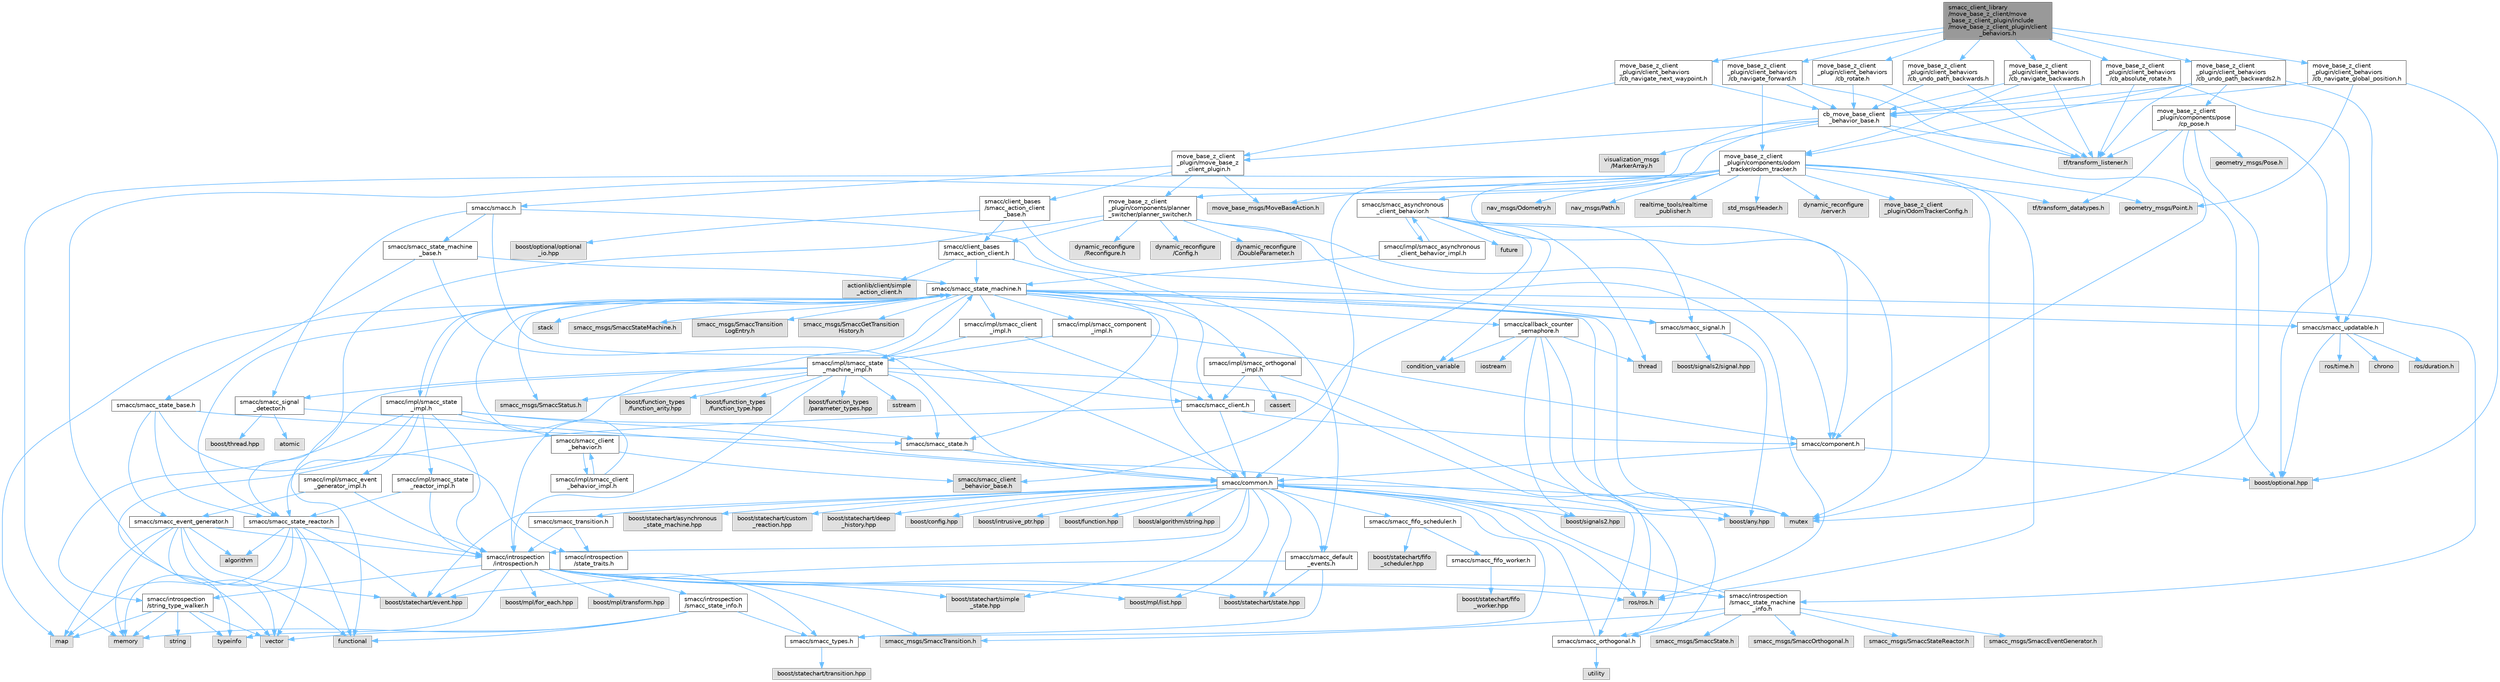 digraph "smacc_client_library/move_base_z_client/move_base_z_client_plugin/include/move_base_z_client_plugin/client_behaviors.h"
{
 // LATEX_PDF_SIZE
  bgcolor="transparent";
  edge [fontname=Helvetica,fontsize=10,labelfontname=Helvetica,labelfontsize=10];
  node [fontname=Helvetica,fontsize=10,shape=box,height=0.2,width=0.4];
  Node1 [label="smacc_client_library\l/move_base_z_client/move\l_base_z_client_plugin/include\l/move_base_z_client_plugin/client\l_behaviors.h",height=0.2,width=0.4,color="gray40", fillcolor="grey60", style="filled", fontcolor="black",tooltip=" "];
  Node1 -> Node2 [color="steelblue1",style="solid"];
  Node2 [label="move_base_z_client\l_plugin/client_behaviors\l/cb_rotate.h",height=0.2,width=0.4,color="grey40", fillcolor="white", style="filled",URL="$cb__rotate_8h.html",tooltip=" "];
  Node2 -> Node3 [color="steelblue1",style="solid"];
  Node3 [label="cb_move_base_client\l_behavior_base.h",height=0.2,width=0.4,color="grey40", fillcolor="white", style="filled",URL="$cb__move__base__client__behavior__base_8h.html",tooltip=" "];
  Node3 -> Node4 [color="steelblue1",style="solid"];
  Node4 [label="move_base_z_client\l_plugin/components/planner\l_switcher/planner_switcher.h",height=0.2,width=0.4,color="grey40", fillcolor="white", style="filled",URL="$planner__switcher_8h.html",tooltip=" "];
  Node4 -> Node5 [color="steelblue1",style="solid"];
  Node5 [label="smacc/client_bases\l/smacc_action_client.h",height=0.2,width=0.4,color="grey40", fillcolor="white", style="filled",URL="$smacc__action__client_8h.html",tooltip=" "];
  Node5 -> Node6 [color="steelblue1",style="solid"];
  Node6 [label="smacc/smacc_client.h",height=0.2,width=0.4,color="grey40", fillcolor="white", style="filled",URL="$smacc__client_8h.html",tooltip=" "];
  Node6 -> Node7 [color="steelblue1",style="solid"];
  Node7 [label="smacc/common.h",height=0.2,width=0.4,color="grey40", fillcolor="white", style="filled",URL="$common_8h.html",tooltip=" "];
  Node7 -> Node8 [color="steelblue1",style="solid"];
  Node8 [label="boost/statechart/state.hpp",height=0.2,width=0.4,color="grey60", fillcolor="#E0E0E0", style="filled",tooltip=" "];
  Node7 -> Node9 [color="steelblue1",style="solid"];
  Node9 [label="boost/statechart/simple\l_state.hpp",height=0.2,width=0.4,color="grey60", fillcolor="#E0E0E0", style="filled",tooltip=" "];
  Node7 -> Node10 [color="steelblue1",style="solid"];
  Node10 [label="boost/statechart/event.hpp",height=0.2,width=0.4,color="grey60", fillcolor="#E0E0E0", style="filled",tooltip=" "];
  Node7 -> Node11 [color="steelblue1",style="solid"];
  Node11 [label="boost/statechart/asynchronous\l_state_machine.hpp",height=0.2,width=0.4,color="grey60", fillcolor="#E0E0E0", style="filled",tooltip=" "];
  Node7 -> Node12 [color="steelblue1",style="solid"];
  Node12 [label="boost/statechart/custom\l_reaction.hpp",height=0.2,width=0.4,color="grey60", fillcolor="#E0E0E0", style="filled",tooltip=" "];
  Node7 -> Node13 [color="steelblue1",style="solid"];
  Node13 [label="boost/statechart/deep\l_history.hpp",height=0.2,width=0.4,color="grey60", fillcolor="#E0E0E0", style="filled",tooltip=" "];
  Node7 -> Node14 [color="steelblue1",style="solid"];
  Node14 [label="boost/config.hpp",height=0.2,width=0.4,color="grey60", fillcolor="#E0E0E0", style="filled",tooltip=" "];
  Node7 -> Node15 [color="steelblue1",style="solid"];
  Node15 [label="boost/intrusive_ptr.hpp",height=0.2,width=0.4,color="grey60", fillcolor="#E0E0E0", style="filled",tooltip=" "];
  Node7 -> Node16 [color="steelblue1",style="solid"];
  Node16 [label="boost/function.hpp",height=0.2,width=0.4,color="grey60", fillcolor="#E0E0E0", style="filled",tooltip=" "];
  Node7 -> Node17 [color="steelblue1",style="solid"];
  Node17 [label="boost/signals2.hpp",height=0.2,width=0.4,color="grey60", fillcolor="#E0E0E0", style="filled",tooltip=" "];
  Node7 -> Node18 [color="steelblue1",style="solid"];
  Node18 [label="boost/mpl/list.hpp",height=0.2,width=0.4,color="grey60", fillcolor="#E0E0E0", style="filled",tooltip=" "];
  Node7 -> Node19 [color="steelblue1",style="solid"];
  Node19 [label="boost/any.hpp",height=0.2,width=0.4,color="grey60", fillcolor="#E0E0E0", style="filled",tooltip=" "];
  Node7 -> Node20 [color="steelblue1",style="solid"];
  Node20 [label="boost/algorithm/string.hpp",height=0.2,width=0.4,color="grey60", fillcolor="#E0E0E0", style="filled",tooltip=" "];
  Node7 -> Node21 [color="steelblue1",style="solid"];
  Node21 [label="mutex",height=0.2,width=0.4,color="grey60", fillcolor="#E0E0E0", style="filled",tooltip=" "];
  Node7 -> Node22 [color="steelblue1",style="solid"];
  Node22 [label="ros/ros.h",height=0.2,width=0.4,color="grey60", fillcolor="#E0E0E0", style="filled",tooltip=" "];
  Node7 -> Node23 [color="steelblue1",style="solid"];
  Node23 [label="smacc/smacc_fifo_scheduler.h",height=0.2,width=0.4,color="grey40", fillcolor="white", style="filled",URL="$smacc__fifo__scheduler_8h.html",tooltip=" "];
  Node23 -> Node24 [color="steelblue1",style="solid"];
  Node24 [label="boost/statechart/fifo\l_scheduler.hpp",height=0.2,width=0.4,color="grey60", fillcolor="#E0E0E0", style="filled",tooltip=" "];
  Node23 -> Node25 [color="steelblue1",style="solid"];
  Node25 [label="smacc/smacc_fifo_worker.h",height=0.2,width=0.4,color="grey40", fillcolor="white", style="filled",URL="$smacc__fifo__worker_8h.html",tooltip=" "];
  Node25 -> Node26 [color="steelblue1",style="solid"];
  Node26 [label="boost/statechart/fifo\l_worker.hpp",height=0.2,width=0.4,color="grey60", fillcolor="#E0E0E0", style="filled",tooltip=" "];
  Node7 -> Node27 [color="steelblue1",style="solid"];
  Node27 [label="smacc/smacc_types.h",height=0.2,width=0.4,color="grey40", fillcolor="white", style="filled",URL="$smacc__types_8h.html",tooltip=" "];
  Node27 -> Node28 [color="steelblue1",style="solid"];
  Node28 [label="boost/statechart/transition.hpp",height=0.2,width=0.4,color="grey60", fillcolor="#E0E0E0", style="filled",tooltip=" "];
  Node7 -> Node29 [color="steelblue1",style="solid"];
  Node29 [label="smacc/introspection\l/introspection.h",height=0.2,width=0.4,color="grey40", fillcolor="white", style="filled",URL="$introspection_8h.html",tooltip=" "];
  Node29 -> Node8 [color="steelblue1",style="solid"];
  Node29 -> Node9 [color="steelblue1",style="solid"];
  Node29 -> Node10 [color="steelblue1",style="solid"];
  Node29 -> Node22 [color="steelblue1",style="solid"];
  Node29 -> Node30 [color="steelblue1",style="solid"];
  Node30 [label="typeinfo",height=0.2,width=0.4,color="grey60", fillcolor="#E0E0E0", style="filled",tooltip=" "];
  Node29 -> Node18 [color="steelblue1",style="solid"];
  Node29 -> Node31 [color="steelblue1",style="solid"];
  Node31 [label="boost/mpl/for_each.hpp",height=0.2,width=0.4,color="grey60", fillcolor="#E0E0E0", style="filled",tooltip=" "];
  Node29 -> Node32 [color="steelblue1",style="solid"];
  Node32 [label="boost/mpl/transform.hpp",height=0.2,width=0.4,color="grey60", fillcolor="#E0E0E0", style="filled",tooltip=" "];
  Node29 -> Node27 [color="steelblue1",style="solid"];
  Node29 -> Node33 [color="steelblue1",style="solid"];
  Node33 [label="smacc/introspection\l/string_type_walker.h",height=0.2,width=0.4,color="grey40", fillcolor="white", style="filled",URL="$string__type__walker_8h.html",tooltip=" "];
  Node33 -> Node34 [color="steelblue1",style="solid"];
  Node34 [label="string",height=0.2,width=0.4,color="grey60", fillcolor="#E0E0E0", style="filled",tooltip=" "];
  Node33 -> Node35 [color="steelblue1",style="solid"];
  Node35 [label="memory",height=0.2,width=0.4,color="grey60", fillcolor="#E0E0E0", style="filled",tooltip=" "];
  Node33 -> Node36 [color="steelblue1",style="solid"];
  Node36 [label="vector",height=0.2,width=0.4,color="grey60", fillcolor="#E0E0E0", style="filled",tooltip=" "];
  Node33 -> Node30 [color="steelblue1",style="solid"];
  Node33 -> Node37 [color="steelblue1",style="solid"];
  Node37 [label="map",height=0.2,width=0.4,color="grey60", fillcolor="#E0E0E0", style="filled",tooltip=" "];
  Node29 -> Node38 [color="steelblue1",style="solid"];
  Node38 [label="smacc/introspection\l/smacc_state_info.h",height=0.2,width=0.4,color="grey40", fillcolor="white", style="filled",URL="$smacc__state__info_8h.html",tooltip=" "];
  Node38 -> Node35 [color="steelblue1",style="solid"];
  Node38 -> Node39 [color="steelblue1",style="solid"];
  Node39 [label="functional",height=0.2,width=0.4,color="grey60", fillcolor="#E0E0E0", style="filled",tooltip=" "];
  Node38 -> Node36 [color="steelblue1",style="solid"];
  Node38 -> Node27 [color="steelblue1",style="solid"];
  Node29 -> Node40 [color="steelblue1",style="solid"];
  Node40 [label="smacc_msgs/SmaccTransition.h",height=0.2,width=0.4,color="grey60", fillcolor="#E0E0E0", style="filled",tooltip=" "];
  Node29 -> Node41 [color="steelblue1",style="solid"];
  Node41 [label="smacc/introspection\l/smacc_state_machine\l_info.h",height=0.2,width=0.4,color="grey40", fillcolor="white", style="filled",URL="$smacc__state__machine__info_8h.html",tooltip=" "];
  Node41 -> Node7 [color="steelblue1",style="solid"];
  Node41 -> Node42 [color="steelblue1",style="solid"];
  Node42 [label="smacc/smacc_orthogonal.h",height=0.2,width=0.4,color="grey40", fillcolor="white", style="filled",URL="$smacc__orthogonal_8h.html",tooltip=" "];
  Node42 -> Node7 [color="steelblue1",style="solid"];
  Node42 -> Node43 [color="steelblue1",style="solid"];
  Node43 [label="utility",height=0.2,width=0.4,color="grey60", fillcolor="#E0E0E0", style="filled",tooltip=" "];
  Node41 -> Node44 [color="steelblue1",style="solid"];
  Node44 [label="smacc_msgs/SmaccState.h",height=0.2,width=0.4,color="grey60", fillcolor="#E0E0E0", style="filled",tooltip=" "];
  Node41 -> Node40 [color="steelblue1",style="solid"];
  Node41 -> Node45 [color="steelblue1",style="solid"];
  Node45 [label="smacc_msgs/SmaccOrthogonal.h",height=0.2,width=0.4,color="grey60", fillcolor="#E0E0E0", style="filled",tooltip=" "];
  Node41 -> Node46 [color="steelblue1",style="solid"];
  Node46 [label="smacc_msgs/SmaccStateReactor.h",height=0.2,width=0.4,color="grey60", fillcolor="#E0E0E0", style="filled",tooltip=" "];
  Node41 -> Node47 [color="steelblue1",style="solid"];
  Node47 [label="smacc_msgs/SmaccEventGenerator.h",height=0.2,width=0.4,color="grey60", fillcolor="#E0E0E0", style="filled",tooltip=" "];
  Node7 -> Node48 [color="steelblue1",style="solid"];
  Node48 [label="smacc/smacc_default\l_events.h",height=0.2,width=0.4,color="grey40", fillcolor="white", style="filled",URL="$smacc__default__events_8h.html",tooltip=" "];
  Node48 -> Node8 [color="steelblue1",style="solid"];
  Node48 -> Node10 [color="steelblue1",style="solid"];
  Node48 -> Node27 [color="steelblue1",style="solid"];
  Node7 -> Node49 [color="steelblue1",style="solid"];
  Node49 [label="smacc/smacc_transition.h",height=0.2,width=0.4,color="grey40", fillcolor="white", style="filled",URL="$smacc__transition_8h.html",tooltip=" "];
  Node49 -> Node29 [color="steelblue1",style="solid"];
  Node49 -> Node50 [color="steelblue1",style="solid"];
  Node50 [label="smacc/introspection\l/state_traits.h",height=0.2,width=0.4,color="grey40", fillcolor="white", style="filled",URL="$state__traits_8h.html",tooltip=" "];
  Node6 -> Node51 [color="steelblue1",style="solid"];
  Node51 [label="smacc/component.h",height=0.2,width=0.4,color="grey40", fillcolor="white", style="filled",URL="$component_8h.html",tooltip=" "];
  Node51 -> Node7 [color="steelblue1",style="solid"];
  Node51 -> Node52 [color="steelblue1",style="solid"];
  Node52 [label="boost/optional.hpp",height=0.2,width=0.4,color="grey60", fillcolor="#E0E0E0", style="filled",tooltip=" "];
  Node6 -> Node30 [color="steelblue1",style="solid"];
  Node5 -> Node53 [color="steelblue1",style="solid"];
  Node53 [label="smacc/smacc_state_machine.h",height=0.2,width=0.4,color="grey40", fillcolor="white", style="filled",URL="$smacc__state__machine_8h.html",tooltip=" "];
  Node53 -> Node19 [color="steelblue1",style="solid"];
  Node53 -> Node37 [color="steelblue1",style="solid"];
  Node53 -> Node21 [color="steelblue1",style="solid"];
  Node53 -> Node54 [color="steelblue1",style="solid"];
  Node54 [label="stack",height=0.2,width=0.4,color="grey60", fillcolor="#E0E0E0", style="filled",tooltip=" "];
  Node53 -> Node7 [color="steelblue1",style="solid"];
  Node53 -> Node29 [color="steelblue1",style="solid"];
  Node53 -> Node41 [color="steelblue1",style="solid"];
  Node53 -> Node55 [color="steelblue1",style="solid"];
  Node55 [label="smacc/smacc_updatable.h",height=0.2,width=0.4,color="grey40", fillcolor="white", style="filled",URL="$smacc__updatable_8h.html",tooltip=" "];
  Node55 -> Node56 [color="steelblue1",style="solid"];
  Node56 [label="chrono",height=0.2,width=0.4,color="grey60", fillcolor="#E0E0E0", style="filled",tooltip=" "];
  Node55 -> Node52 [color="steelblue1",style="solid"];
  Node55 -> Node57 [color="steelblue1",style="solid"];
  Node57 [label="ros/duration.h",height=0.2,width=0.4,color="grey60", fillcolor="#E0E0E0", style="filled",tooltip=" "];
  Node55 -> Node58 [color="steelblue1",style="solid"];
  Node58 [label="ros/time.h",height=0.2,width=0.4,color="grey60", fillcolor="#E0E0E0", style="filled",tooltip=" "];
  Node53 -> Node59 [color="steelblue1",style="solid"];
  Node59 [label="smacc/smacc_signal.h",height=0.2,width=0.4,color="grey40", fillcolor="white", style="filled",URL="$smacc__signal_8h.html",tooltip=" "];
  Node59 -> Node60 [color="steelblue1",style="solid"];
  Node60 [label="boost/signals2/signal.hpp",height=0.2,width=0.4,color="grey60", fillcolor="#E0E0E0", style="filled",tooltip=" "];
  Node59 -> Node19 [color="steelblue1",style="solid"];
  Node53 -> Node61 [color="steelblue1",style="solid"];
  Node61 [label="smacc_msgs/SmaccStateMachine.h",height=0.2,width=0.4,color="grey60", fillcolor="#E0E0E0", style="filled",tooltip=" "];
  Node53 -> Node62 [color="steelblue1",style="solid"];
  Node62 [label="smacc_msgs/SmaccTransition\lLogEntry.h",height=0.2,width=0.4,color="grey60", fillcolor="#E0E0E0", style="filled",tooltip=" "];
  Node53 -> Node63 [color="steelblue1",style="solid"];
  Node63 [label="smacc_msgs/SmaccStatus.h",height=0.2,width=0.4,color="grey60", fillcolor="#E0E0E0", style="filled",tooltip=" "];
  Node53 -> Node64 [color="steelblue1",style="solid"];
  Node64 [label="smacc_msgs/SmaccGetTransition\lHistory.h",height=0.2,width=0.4,color="grey60", fillcolor="#E0E0E0", style="filled",tooltip=" "];
  Node53 -> Node65 [color="steelblue1",style="solid"];
  Node65 [label="smacc/smacc_state.h",height=0.2,width=0.4,color="grey40", fillcolor="white", style="filled",URL="$smacc__state_8h.html",tooltip=" "];
  Node65 -> Node7 [color="steelblue1",style="solid"];
  Node53 -> Node66 [color="steelblue1",style="solid"];
  Node66 [label="smacc/smacc_state_reactor.h",height=0.2,width=0.4,color="grey40", fillcolor="white", style="filled",URL="$smacc__state__reactor_8h.html",tooltip=" "];
  Node66 -> Node39 [color="steelblue1",style="solid"];
  Node66 -> Node35 [color="steelblue1",style="solid"];
  Node66 -> Node36 [color="steelblue1",style="solid"];
  Node66 -> Node67 [color="steelblue1",style="solid"];
  Node67 [label="algorithm",height=0.2,width=0.4,color="grey60", fillcolor="#E0E0E0", style="filled",tooltip=" "];
  Node66 -> Node29 [color="steelblue1",style="solid"];
  Node66 -> Node10 [color="steelblue1",style="solid"];
  Node66 -> Node37 [color="steelblue1",style="solid"];
  Node53 -> Node68 [color="steelblue1",style="solid"];
  Node68 [label="smacc/callback_counter\l_semaphore.h",height=0.2,width=0.4,color="grey40", fillcolor="white", style="filled",URL="$callback__counter__semaphore_8h.html",tooltip=" "];
  Node68 -> Node69 [color="steelblue1",style="solid"];
  Node69 [label="iostream",height=0.2,width=0.4,color="grey60", fillcolor="#E0E0E0", style="filled",tooltip=" "];
  Node68 -> Node17 [color="steelblue1",style="solid"];
  Node68 -> Node70 [color="steelblue1",style="solid"];
  Node70 [label="thread",height=0.2,width=0.4,color="grey60", fillcolor="#E0E0E0", style="filled",tooltip=" "];
  Node68 -> Node71 [color="steelblue1",style="solid"];
  Node71 [label="condition_variable",height=0.2,width=0.4,color="grey60", fillcolor="#E0E0E0", style="filled",tooltip=" "];
  Node68 -> Node21 [color="steelblue1",style="solid"];
  Node68 -> Node22 [color="steelblue1",style="solid"];
  Node53 -> Node72 [color="steelblue1",style="solid"];
  Node72 [label="smacc/impl/smacc_state\l_impl.h",height=0.2,width=0.4,color="grey40", fillcolor="white", style="filled",URL="$smacc__state__impl_8h.html",tooltip=" "];
  Node72 -> Node65 [color="steelblue1",style="solid"];
  Node72 -> Node42 [color="steelblue1",style="solid"];
  Node72 -> Node73 [color="steelblue1",style="solid"];
  Node73 [label="smacc/smacc_client\l_behavior.h",height=0.2,width=0.4,color="grey40", fillcolor="white", style="filled",URL="$smacc__client__behavior_8h.html",tooltip=" "];
  Node73 -> Node74 [color="steelblue1",style="solid"];
  Node74 [label="smacc/smacc_client\l_behavior_base.h",height=0.2,width=0.4,color="grey60", fillcolor="#E0E0E0", style="filled",tooltip=" "];
  Node73 -> Node75 [color="steelblue1",style="solid"];
  Node75 [label="smacc/impl/smacc_client\l_behavior_impl.h",height=0.2,width=0.4,color="grey40", fillcolor="white", style="filled",URL="$smacc__client__behavior__impl_8h.html",tooltip=" "];
  Node75 -> Node73 [color="steelblue1",style="solid"];
  Node75 -> Node53 [color="steelblue1",style="solid"];
  Node72 -> Node29 [color="steelblue1",style="solid"];
  Node72 -> Node66 [color="steelblue1",style="solid"];
  Node72 -> Node33 [color="steelblue1",style="solid"];
  Node72 -> Node53 [color="steelblue1",style="solid"];
  Node72 -> Node76 [color="steelblue1",style="solid"];
  Node76 [label="smacc/impl/smacc_state\l_reactor_impl.h",height=0.2,width=0.4,color="grey40", fillcolor="white", style="filled",URL="$smacc__state__reactor__impl_8h.html",tooltip=" "];
  Node76 -> Node66 [color="steelblue1",style="solid"];
  Node76 -> Node29 [color="steelblue1",style="solid"];
  Node72 -> Node77 [color="steelblue1",style="solid"];
  Node77 [label="smacc/impl/smacc_event\l_generator_impl.h",height=0.2,width=0.4,color="grey40", fillcolor="white", style="filled",URL="$smacc__event__generator__impl_8h.html",tooltip=" "];
  Node77 -> Node78 [color="steelblue1",style="solid"];
  Node78 [label="smacc/smacc_event_generator.h",height=0.2,width=0.4,color="grey40", fillcolor="white", style="filled",URL="$smacc__event__generator_8h.html",tooltip=" "];
  Node78 -> Node39 [color="steelblue1",style="solid"];
  Node78 -> Node35 [color="steelblue1",style="solid"];
  Node78 -> Node36 [color="steelblue1",style="solid"];
  Node78 -> Node67 [color="steelblue1",style="solid"];
  Node78 -> Node29 [color="steelblue1",style="solid"];
  Node78 -> Node10 [color="steelblue1",style="solid"];
  Node78 -> Node37 [color="steelblue1",style="solid"];
  Node77 -> Node29 [color="steelblue1",style="solid"];
  Node53 -> Node79 [color="steelblue1",style="solid"];
  Node79 [label="smacc/impl/smacc_client\l_impl.h",height=0.2,width=0.4,color="grey40", fillcolor="white", style="filled",URL="$smacc__client__impl_8h.html",tooltip=" "];
  Node79 -> Node6 [color="steelblue1",style="solid"];
  Node79 -> Node80 [color="steelblue1",style="solid"];
  Node80 [label="smacc/impl/smacc_state\l_machine_impl.h",height=0.2,width=0.4,color="grey40", fillcolor="white", style="filled",URL="$smacc__state__machine__impl_8h.html",tooltip=" "];
  Node80 -> Node53 [color="steelblue1",style="solid"];
  Node80 -> Node6 [color="steelblue1",style="solid"];
  Node80 -> Node42 [color="steelblue1",style="solid"];
  Node80 -> Node65 [color="steelblue1",style="solid"];
  Node80 -> Node29 [color="steelblue1",style="solid"];
  Node80 -> Node81 [color="steelblue1",style="solid"];
  Node81 [label="smacc/smacc_signal\l_detector.h",height=0.2,width=0.4,color="grey40", fillcolor="white", style="filled",URL="$smacc__signal__detector_8h.html",tooltip=" "];
  Node81 -> Node82 [color="steelblue1",style="solid"];
  Node82 [label="boost/thread.hpp",height=0.2,width=0.4,color="grey60", fillcolor="#E0E0E0", style="filled",tooltip=" "];
  Node81 -> Node7 [color="steelblue1",style="solid"];
  Node81 -> Node83 [color="steelblue1",style="solid"];
  Node83 [label="atomic",height=0.2,width=0.4,color="grey60", fillcolor="#E0E0E0", style="filled",tooltip=" "];
  Node80 -> Node66 [color="steelblue1",style="solid"];
  Node80 -> Node63 [color="steelblue1",style="solid"];
  Node80 -> Node84 [color="steelblue1",style="solid"];
  Node84 [label="sstream",height=0.2,width=0.4,color="grey60", fillcolor="#E0E0E0", style="filled",tooltip=" "];
  Node80 -> Node85 [color="steelblue1",style="solid"];
  Node85 [label="boost/function_types\l/function_arity.hpp",height=0.2,width=0.4,color="grey60", fillcolor="#E0E0E0", style="filled",tooltip=" "];
  Node80 -> Node86 [color="steelblue1",style="solid"];
  Node86 [label="boost/function_types\l/function_type.hpp",height=0.2,width=0.4,color="grey60", fillcolor="#E0E0E0", style="filled",tooltip=" "];
  Node80 -> Node87 [color="steelblue1",style="solid"];
  Node87 [label="boost/function_types\l/parameter_types.hpp",height=0.2,width=0.4,color="grey60", fillcolor="#E0E0E0", style="filled",tooltip=" "];
  Node53 -> Node88 [color="steelblue1",style="solid"];
  Node88 [label="smacc/impl/smacc_component\l_impl.h",height=0.2,width=0.4,color="grey40", fillcolor="white", style="filled",URL="$smacc__component__impl_8h.html",tooltip=" "];
  Node88 -> Node51 [color="steelblue1",style="solid"];
  Node88 -> Node80 [color="steelblue1",style="solid"];
  Node53 -> Node89 [color="steelblue1",style="solid"];
  Node89 [label="smacc/impl/smacc_orthogonal\l_impl.h",height=0.2,width=0.4,color="grey40", fillcolor="white", style="filled",URL="$smacc__orthogonal__impl_8h.html",tooltip=" "];
  Node89 -> Node42 [color="steelblue1",style="solid"];
  Node89 -> Node6 [color="steelblue1",style="solid"];
  Node89 -> Node90 [color="steelblue1",style="solid"];
  Node90 [label="cassert",height=0.2,width=0.4,color="grey60", fillcolor="#E0E0E0", style="filled",tooltip=" "];
  Node5 -> Node91 [color="steelblue1",style="solid"];
  Node91 [label="actionlib/client/simple\l_action_client.h",height=0.2,width=0.4,color="grey60", fillcolor="#E0E0E0", style="filled",tooltip=" "];
  Node4 -> Node51 [color="steelblue1",style="solid"];
  Node4 -> Node92 [color="steelblue1",style="solid"];
  Node92 [label="dynamic_reconfigure\l/Config.h",height=0.2,width=0.4,color="grey60", fillcolor="#E0E0E0", style="filled",tooltip=" "];
  Node4 -> Node93 [color="steelblue1",style="solid"];
  Node93 [label="dynamic_reconfigure\l/DoubleParameter.h",height=0.2,width=0.4,color="grey60", fillcolor="#E0E0E0", style="filled",tooltip=" "];
  Node4 -> Node94 [color="steelblue1",style="solid"];
  Node94 [label="dynamic_reconfigure\l/Reconfigure.h",height=0.2,width=0.4,color="grey60", fillcolor="#E0E0E0", style="filled",tooltip=" "];
  Node4 -> Node22 [color="steelblue1",style="solid"];
  Node4 -> Node39 [color="steelblue1",style="solid"];
  Node3 -> Node95 [color="steelblue1",style="solid"];
  Node95 [label="move_base_z_client\l_plugin/move_base_z\l_client_plugin.h",height=0.2,width=0.4,color="grey40", fillcolor="white", style="filled",URL="$move__base__z__client__plugin_8h.html",tooltip=" "];
  Node95 -> Node96 [color="steelblue1",style="solid"];
  Node96 [label="smacc/smacc.h",height=0.2,width=0.4,color="grey40", fillcolor="white", style="filled",URL="$smacc_8h.html",tooltip=" "];
  Node96 -> Node7 [color="steelblue1",style="solid"];
  Node96 -> Node97 [color="steelblue1",style="solid"];
  Node97 [label="smacc/smacc_state_machine\l_base.h",height=0.2,width=0.4,color="grey40", fillcolor="white", style="filled",URL="$smacc__state__machine__base_8h.html",tooltip=" "];
  Node97 -> Node7 [color="steelblue1",style="solid"];
  Node97 -> Node98 [color="steelblue1",style="solid"];
  Node98 [label="smacc/smacc_state_base.h",height=0.2,width=0.4,color="grey40", fillcolor="white", style="filled",URL="$smacc__state__base_8h.html",tooltip=" "];
  Node98 -> Node65 [color="steelblue1",style="solid"];
  Node98 -> Node66 [color="steelblue1",style="solid"];
  Node98 -> Node78 [color="steelblue1",style="solid"];
  Node98 -> Node50 [color="steelblue1",style="solid"];
  Node97 -> Node53 [color="steelblue1",style="solid"];
  Node96 -> Node81 [color="steelblue1",style="solid"];
  Node96 -> Node48 [color="steelblue1",style="solid"];
  Node95 -> Node99 [color="steelblue1",style="solid"];
  Node99 [label="smacc/client_bases\l/smacc_action_client\l_base.h",height=0.2,width=0.4,color="grey40", fillcolor="white", style="filled",URL="$smacc__action__client__base_8h.html",tooltip=" "];
  Node99 -> Node5 [color="steelblue1",style="solid"];
  Node99 -> Node59 [color="steelblue1",style="solid"];
  Node99 -> Node100 [color="steelblue1",style="solid"];
  Node100 [label="boost/optional/optional\l_io.hpp",height=0.2,width=0.4,color="grey60", fillcolor="#E0E0E0", style="filled",tooltip=" "];
  Node95 -> Node101 [color="steelblue1",style="solid"];
  Node101 [label="move_base_msgs/MoveBaseAction.h",height=0.2,width=0.4,color="grey60", fillcolor="#E0E0E0", style="filled",tooltip=" "];
  Node95 -> Node4 [color="steelblue1",style="solid"];
  Node3 -> Node102 [color="steelblue1",style="solid"];
  Node102 [label="smacc/smacc_asynchronous\l_client_behavior.h",height=0.2,width=0.4,color="grey40", fillcolor="white", style="filled",URL="$smacc__asynchronous__client__behavior_8h.html",tooltip=" "];
  Node102 -> Node74 [color="steelblue1",style="solid"];
  Node102 -> Node59 [color="steelblue1",style="solid"];
  Node102 -> Node70 [color="steelblue1",style="solid"];
  Node102 -> Node71 [color="steelblue1",style="solid"];
  Node102 -> Node21 [color="steelblue1",style="solid"];
  Node102 -> Node103 [color="steelblue1",style="solid"];
  Node103 [label="future",height=0.2,width=0.4,color="grey60", fillcolor="#E0E0E0", style="filled",tooltip=" "];
  Node102 -> Node104 [color="steelblue1",style="solid"];
  Node104 [label="smacc/impl/smacc_asynchronous\l_client_behavior_impl.h",height=0.2,width=0.4,color="grey40", fillcolor="white", style="filled",URL="$smacc__asynchronous__client__behavior__impl_8h.html",tooltip=" "];
  Node104 -> Node102 [color="steelblue1",style="solid"];
  Node104 -> Node53 [color="steelblue1",style="solid"];
  Node3 -> Node105 [color="steelblue1",style="solid"];
  Node105 [label="visualization_msgs\l/MarkerArray.h",height=0.2,width=0.4,color="grey60", fillcolor="#E0E0E0", style="filled",tooltip=" "];
  Node3 -> Node106 [color="steelblue1",style="solid"];
  Node106 [label="tf/transform_listener.h",height=0.2,width=0.4,color="grey60", fillcolor="#E0E0E0", style="filled",tooltip=" "];
  Node3 -> Node52 [color="steelblue1",style="solid"];
  Node2 -> Node106 [color="steelblue1",style="solid"];
  Node1 -> Node107 [color="steelblue1",style="solid"];
  Node107 [label="move_base_z_client\l_plugin/client_behaviors\l/cb_absolute_rotate.h",height=0.2,width=0.4,color="grey40", fillcolor="white", style="filled",URL="$cb__absolute__rotate_8h.html",tooltip=" "];
  Node107 -> Node106 [color="steelblue1",style="solid"];
  Node107 -> Node52 [color="steelblue1",style="solid"];
  Node107 -> Node3 [color="steelblue1",style="solid"];
  Node1 -> Node108 [color="steelblue1",style="solid"];
  Node108 [label="move_base_z_client\l_plugin/client_behaviors\l/cb_undo_path_backwards.h",height=0.2,width=0.4,color="grey40", fillcolor="white", style="filled",URL="$cb__undo__path__backwards_8h.html",tooltip=" "];
  Node108 -> Node106 [color="steelblue1",style="solid"];
  Node108 -> Node3 [color="steelblue1",style="solid"];
  Node1 -> Node109 [color="steelblue1",style="solid"];
  Node109 [label="move_base_z_client\l_plugin/client_behaviors\l/cb_undo_path_backwards2.h",height=0.2,width=0.4,color="grey40", fillcolor="white", style="filled",URL="$cb__undo__path__backwards2_8h.html",tooltip=" "];
  Node109 -> Node110 [color="steelblue1",style="solid"];
  Node110 [label="move_base_z_client\l_plugin/components/odom\l_tracker/odom_tracker.h",height=0.2,width=0.4,color="grey40", fillcolor="white", style="filled",URL="$odom__tracker_8h.html",tooltip=" "];
  Node110 -> Node7 [color="steelblue1",style="solid"];
  Node110 -> Node51 [color="steelblue1",style="solid"];
  Node110 -> Node101 [color="steelblue1",style="solid"];
  Node110 -> Node22 [color="steelblue1",style="solid"];
  Node110 -> Node36 [color="steelblue1",style="solid"];
  Node110 -> Node111 [color="steelblue1",style="solid"];
  Node111 [label="nav_msgs/Odometry.h",height=0.2,width=0.4,color="grey60", fillcolor="#E0E0E0", style="filled",tooltip=" "];
  Node110 -> Node112 [color="steelblue1",style="solid"];
  Node112 [label="nav_msgs/Path.h",height=0.2,width=0.4,color="grey60", fillcolor="#E0E0E0", style="filled",tooltip=" "];
  Node110 -> Node113 [color="steelblue1",style="solid"];
  Node113 [label="tf/transform_datatypes.h",height=0.2,width=0.4,color="grey60", fillcolor="#E0E0E0", style="filled",tooltip=" "];
  Node110 -> Node114 [color="steelblue1",style="solid"];
  Node114 [label="realtime_tools/realtime\l_publisher.h",height=0.2,width=0.4,color="grey60", fillcolor="#E0E0E0", style="filled",tooltip=" "];
  Node110 -> Node21 [color="steelblue1",style="solid"];
  Node110 -> Node35 [color="steelblue1",style="solid"];
  Node110 -> Node115 [color="steelblue1",style="solid"];
  Node115 [label="geometry_msgs/Point.h",height=0.2,width=0.4,color="grey60", fillcolor="#E0E0E0", style="filled",tooltip=" "];
  Node110 -> Node116 [color="steelblue1",style="solid"];
  Node116 [label="std_msgs/Header.h",height=0.2,width=0.4,color="grey60", fillcolor="#E0E0E0", style="filled",tooltip=" "];
  Node110 -> Node117 [color="steelblue1",style="solid"];
  Node117 [label="dynamic_reconfigure\l/server.h",height=0.2,width=0.4,color="grey60", fillcolor="#E0E0E0", style="filled",tooltip=" "];
  Node110 -> Node118 [color="steelblue1",style="solid"];
  Node118 [label="move_base_z_client\l_plugin/OdomTrackerConfig.h",height=0.2,width=0.4,color="grey60", fillcolor="#E0E0E0", style="filled",tooltip=" "];
  Node109 -> Node119 [color="steelblue1",style="solid"];
  Node119 [label="move_base_z_client\l_plugin/components/pose\l/cp_pose.h",height=0.2,width=0.4,color="grey40", fillcolor="white", style="filled",URL="$cp__pose_8h.html",tooltip=" "];
  Node119 -> Node51 [color="steelblue1",style="solid"];
  Node119 -> Node55 [color="steelblue1",style="solid"];
  Node119 -> Node120 [color="steelblue1",style="solid"];
  Node120 [label="geometry_msgs/Pose.h",height=0.2,width=0.4,color="grey60", fillcolor="#E0E0E0", style="filled",tooltip=" "];
  Node119 -> Node106 [color="steelblue1",style="solid"];
  Node119 -> Node113 [color="steelblue1",style="solid"];
  Node119 -> Node21 [color="steelblue1",style="solid"];
  Node109 -> Node55 [color="steelblue1",style="solid"];
  Node109 -> Node106 [color="steelblue1",style="solid"];
  Node109 -> Node3 [color="steelblue1",style="solid"];
  Node1 -> Node121 [color="steelblue1",style="solid"];
  Node121 [label="move_base_z_client\l_plugin/client_behaviors\l/cb_navigate_global_position.h",height=0.2,width=0.4,color="grey40", fillcolor="white", style="filled",URL="$cb__navigate__global__position_8h.html",tooltip=" "];
  Node121 -> Node3 [color="steelblue1",style="solid"];
  Node121 -> Node52 [color="steelblue1",style="solid"];
  Node121 -> Node115 [color="steelblue1",style="solid"];
  Node1 -> Node122 [color="steelblue1",style="solid"];
  Node122 [label="move_base_z_client\l_plugin/client_behaviors\l/cb_navigate_forward.h",height=0.2,width=0.4,color="grey40", fillcolor="white", style="filled",URL="$cb__navigate__forward_8h.html",tooltip=" "];
  Node122 -> Node3 [color="steelblue1",style="solid"];
  Node122 -> Node106 [color="steelblue1",style="solid"];
  Node122 -> Node110 [color="steelblue1",style="solid"];
  Node1 -> Node123 [color="steelblue1",style="solid"];
  Node123 [label="move_base_z_client\l_plugin/client_behaviors\l/cb_navigate_backwards.h",height=0.2,width=0.4,color="grey40", fillcolor="white", style="filled",URL="$cb__navigate__backwards_8h.html",tooltip=" "];
  Node123 -> Node3 [color="steelblue1",style="solid"];
  Node123 -> Node106 [color="steelblue1",style="solid"];
  Node123 -> Node110 [color="steelblue1",style="solid"];
  Node1 -> Node124 [color="steelblue1",style="solid"];
  Node124 [label="move_base_z_client\l_plugin/client_behaviors\l/cb_navigate_next_waypoint.h",height=0.2,width=0.4,color="grey40", fillcolor="white", style="filled",URL="$cb__navigate__next__waypoint_8h.html",tooltip=" "];
  Node124 -> Node3 [color="steelblue1",style="solid"];
  Node124 -> Node95 [color="steelblue1",style="solid"];
}
